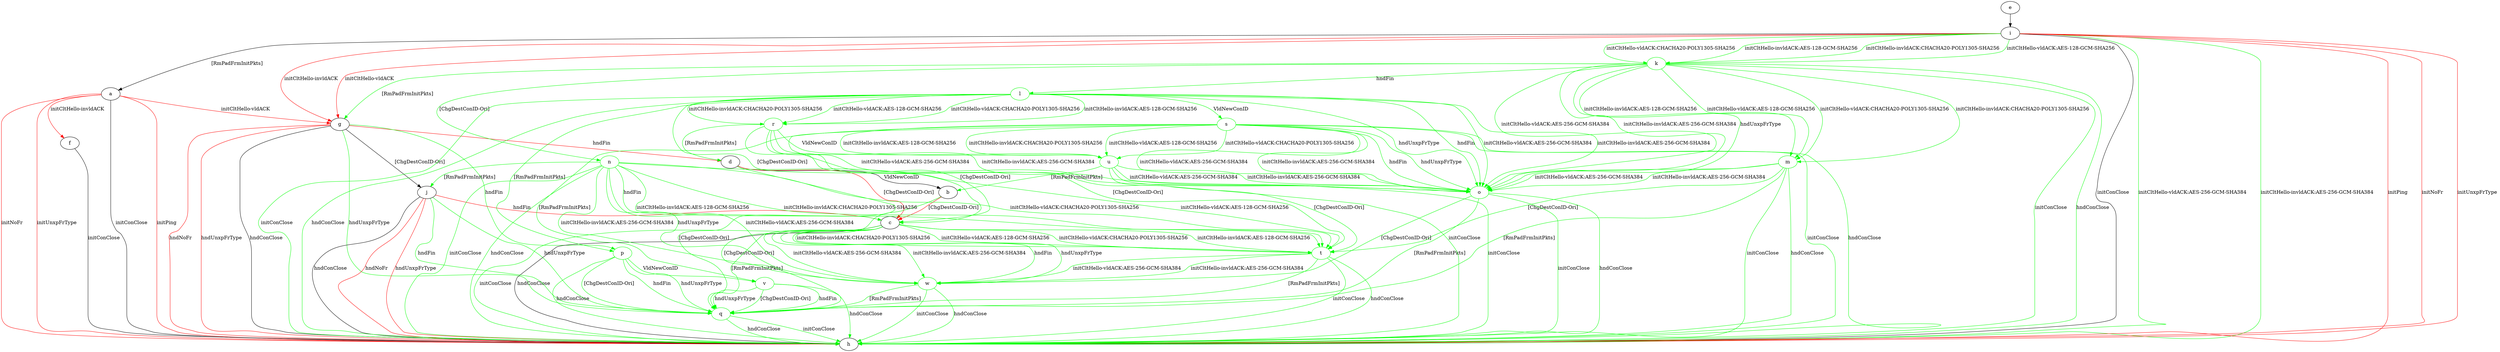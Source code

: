 digraph "" {
	a -> f	[key=0,
		color=red,
		label="initCltHello-invldACK "];
	a -> g	[key=0,
		color=red,
		label="initCltHello-vldACK "];
	a -> h	[key=0,
		label="initConClose "];
	a -> h	[key=1,
		color=red,
		label="initPing "];
	a -> h	[key=2,
		color=red,
		label="initNoFr "];
	a -> h	[key=3,
		color=red,
		label="initUnxpFrType "];
	b -> c	[key=0,
		color=red,
		label="[ChgDestConID-Ori] "];
	q	[color=green];
	b -> q	[key=0,
		color=green,
		label="[ChgDestConID-Ori] "];
	c -> h	[key=0,
		label="hndConClose "];
	c -> h	[key=1,
		color=green,
		label="initConClose "];
	c -> q	[key=0,
		color=green,
		label="[RmPadFrmInitPkts] "];
	t	[color=green];
	c -> t	[key=0,
		color=green,
		label="initCltHello-vldACK:AES-128-GCM-SHA256 "];
	c -> t	[key=1,
		color=green,
		label="initCltHello-vldACK:CHACHA20-POLY1305-SHA256 "];
	c -> t	[key=2,
		color=green,
		label="initCltHello-invldACK:AES-128-GCM-SHA256 "];
	c -> t	[key=3,
		color=green,
		label="initCltHello-invldACK:CHACHA20-POLY1305-SHA256 "];
	w	[color=green];
	c -> w	[key=0,
		color=green,
		label="initCltHello-vldACK:AES-256-GCM-SHA384 "];
	c -> w	[key=1,
		color=green,
		label="initCltHello-invldACK:AES-256-GCM-SHA384 "];
	c -> w	[key=2,
		color=green,
		label="hndFin "];
	c -> w	[key=3,
		color=green,
		label="hndUnxpFrType "];
	d -> b	[key=0,
		label="VldNewConID "];
	d -> c	[key=0,
		color=red,
		label="[ChgDestConID-Ori] "];
	d -> q	[key=0,
		color=green,
		label="[ChgDestConID-Ori] "];
	e -> i	[key=0];
	f -> h	[key=0,
		label="initConClose "];
	g -> d	[key=0,
		color=red,
		label="hndFin "];
	g -> h	[key=0,
		label="hndConClose "];
	g -> h	[key=1,
		color=red,
		label="hndNoFr "];
	g -> h	[key=2,
		color=red,
		label="hndUnxpFrType "];
	g -> j	[key=0,
		label="[ChgDestConID-Ori] "];
	p	[color=green];
	g -> p	[key=0,
		color=green,
		label="hndFin "];
	g -> q	[key=0,
		color=green,
		label="hndUnxpFrType "];
	i -> a	[key=0,
		label="[RmPadFrmInitPkts] "];
	i -> g	[key=0,
		color=red,
		label="initCltHello-vldACK "];
	i -> g	[key=1,
		color=red,
		label="initCltHello-invldACK "];
	i -> h	[key=0,
		label="initConClose "];
	i -> h	[key=1,
		color=green,
		label="initCltHello-vldACK:AES-256-GCM-SHA384 "];
	i -> h	[key=2,
		color=green,
		label="initCltHello-invldACK:AES-256-GCM-SHA384 "];
	i -> h	[key=3,
		color=red,
		label="initPing "];
	i -> h	[key=4,
		color=red,
		label="initNoFr "];
	i -> h	[key=5,
		color=red,
		label="initUnxpFrType "];
	k	[color=green];
	i -> k	[key=0,
		color=green,
		label="initCltHello-vldACK:AES-128-GCM-SHA256 "];
	i -> k	[key=1,
		color=green,
		label="initCltHello-vldACK:CHACHA20-POLY1305-SHA256 "];
	i -> k	[key=2,
		color=green,
		label="initCltHello-invldACK:AES-128-GCM-SHA256 "];
	i -> k	[key=3,
		color=green,
		label="initCltHello-invldACK:CHACHA20-POLY1305-SHA256 "];
	j -> c	[key=0,
		color=red,
		label="hndFin "];
	j -> h	[key=0,
		label="hndConClose "];
	j -> h	[key=1,
		color=red,
		label="hndNoFr "];
	j -> h	[key=2,
		color=red,
		label="hndUnxpFrType "];
	j -> q	[key=0,
		color=green,
		label="hndFin "];
	j -> q	[key=1,
		color=green,
		label="hndUnxpFrType "];
	k -> g	[key=0,
		color=green,
		label="[RmPadFrmInitPkts] "];
	k -> h	[key=0,
		color=green,
		label="initConClose "];
	k -> h	[key=1,
		color=green,
		label="hndConClose "];
	l	[color=green];
	k -> l	[key=0,
		color=green,
		label="hndFin "];
	m	[color=green];
	k -> m	[key=0,
		color=green,
		label="initCltHello-vldACK:AES-128-GCM-SHA256 "];
	k -> m	[key=1,
		color=green,
		label="initCltHello-vldACK:CHACHA20-POLY1305-SHA256 "];
	k -> m	[key=2,
		color=green,
		label="initCltHello-invldACK:AES-128-GCM-SHA256 "];
	k -> m	[key=3,
		color=green,
		label="initCltHello-invldACK:CHACHA20-POLY1305-SHA256 "];
	n	[color=green];
	k -> n	[key=0,
		color=green,
		label="[ChgDestConID-Ori] "];
	o	[color=green];
	k -> o	[key=0,
		color=green,
		label="initCltHello-vldACK:AES-256-GCM-SHA384 "];
	k -> o	[key=1,
		color=green,
		label="initCltHello-invldACK:AES-256-GCM-SHA384 "];
	k -> o	[key=2,
		color=green,
		label="hndUnxpFrType "];
	l -> c	[key=0,
		color=green,
		label="[ChgDestConID-Ori] "];
	l -> h	[key=0,
		color=green,
		label="initConClose "];
	l -> h	[key=1,
		color=green,
		label="hndConClose "];
	l -> o	[key=0,
		color=green,
		label="initCltHello-vldACK:AES-256-GCM-SHA384 "];
	l -> o	[key=1,
		color=green,
		label="initCltHello-invldACK:AES-256-GCM-SHA384 "];
	l -> o	[key=2,
		color=green,
		label="hndFin "];
	l -> o	[key=3,
		color=green,
		label="hndUnxpFrType "];
	l -> p	[key=0,
		color=green,
		label="[RmPadFrmInitPkts] "];
	r	[color=green];
	l -> r	[key=0,
		color=green,
		label="initCltHello-vldACK:AES-128-GCM-SHA256 "];
	l -> r	[key=1,
		color=green,
		label="initCltHello-vldACK:CHACHA20-POLY1305-SHA256 "];
	l -> r	[key=2,
		color=green,
		label="initCltHello-invldACK:AES-128-GCM-SHA256 "];
	l -> r	[key=3,
		color=green,
		label="initCltHello-invldACK:CHACHA20-POLY1305-SHA256 "];
	s	[color=green];
	l -> s	[key=0,
		color=green,
		label="VldNewConID "];
	m -> h	[key=0,
		color=green,
		label="initConClose "];
	m -> h	[key=1,
		color=green,
		label="hndConClose "];
	m -> o	[key=0,
		color=green,
		label="initCltHello-vldACK:AES-256-GCM-SHA384 "];
	m -> o	[key=1,
		color=green,
		label="initCltHello-invldACK:AES-256-GCM-SHA384 "];
	m -> q	[key=0,
		color=green,
		label="[RmPadFrmInitPkts] "];
	m -> t	[key=0,
		color=green,
		label="[ChgDestConID-Ori] "];
	n -> c	[key=0,
		color=green,
		label="hndFin "];
	n -> h	[key=0,
		color=green,
		label="initConClose "];
	n -> h	[key=1,
		color=green,
		label="hndConClose "];
	n -> j	[key=0,
		color=green,
		label="[RmPadFrmInitPkts] "];
	n -> t	[key=0,
		color=green,
		label="initCltHello-vldACK:AES-128-GCM-SHA256 "];
	n -> t	[key=1,
		color=green,
		label="initCltHello-vldACK:CHACHA20-POLY1305-SHA256 "];
	n -> t	[key=2,
		color=green,
		label="initCltHello-invldACK:AES-128-GCM-SHA256 "];
	n -> t	[key=3,
		color=green,
		label="initCltHello-invldACK:CHACHA20-POLY1305-SHA256 "];
	n -> w	[key=0,
		color=green,
		label="initCltHello-vldACK:AES-256-GCM-SHA384 "];
	n -> w	[key=1,
		color=green,
		label="initCltHello-invldACK:AES-256-GCM-SHA384 "];
	n -> w	[key=2,
		color=green,
		label="hndUnxpFrType "];
	o -> h	[key=0,
		color=green,
		label="initConClose "];
	o -> h	[key=1,
		color=green,
		label="hndConClose "];
	o -> q	[key=0,
		color=green,
		label="[RmPadFrmInitPkts] "];
	o -> w	[key=0,
		color=green,
		label="[ChgDestConID-Ori] "];
	p -> h	[key=0,
		color=green,
		label="hndConClose "];
	p -> q	[key=0,
		color=green,
		label="hndFin "];
	p -> q	[key=1,
		color=green,
		label="hndUnxpFrType "];
	p -> q	[key=2,
		color=green,
		label="[ChgDestConID-Ori] "];
	v	[color=green];
	p -> v	[key=0,
		color=green,
		label="VldNewConID "];
	q -> h	[key=0,
		color=green,
		label="initConClose "];
	q -> h	[key=1,
		color=green,
		label="hndConClose "];
	r -> d	[key=0,
		color=green,
		label="[RmPadFrmInitPkts] "];
	r -> h	[key=0,
		color=green,
		label="initConClose "];
	r -> o	[key=0,
		color=green,
		label="initCltHello-vldACK:AES-256-GCM-SHA384 "];
	r -> o	[key=1,
		color=green,
		label="initCltHello-invldACK:AES-256-GCM-SHA384 "];
	r -> t	[key=0,
		color=green,
		label="[ChgDestConID-Ori] "];
	u	[color=green];
	r -> u	[key=0,
		color=green,
		label="VldNewConID "];
	s -> c	[key=0,
		color=green,
		label="[ChgDestConID-Ori] "];
	s -> h	[key=0,
		color=green,
		label="initConClose "];
	s -> h	[key=1,
		color=green,
		label="hndConClose "];
	s -> o	[key=0,
		color=green,
		label="initCltHello-vldACK:AES-256-GCM-SHA384 "];
	s -> o	[key=1,
		color=green,
		label="initCltHello-invldACK:AES-256-GCM-SHA384 "];
	s -> o	[key=2,
		color=green,
		label="hndFin "];
	s -> o	[key=3,
		color=green,
		label="hndUnxpFrType "];
	s -> u	[key=0,
		color=green,
		label="initCltHello-vldACK:AES-128-GCM-SHA256 "];
	s -> u	[key=1,
		color=green,
		label="initCltHello-vldACK:CHACHA20-POLY1305-SHA256 "];
	s -> u	[key=2,
		color=green,
		label="initCltHello-invldACK:AES-128-GCM-SHA256 "];
	s -> u	[key=3,
		color=green,
		label="initCltHello-invldACK:CHACHA20-POLY1305-SHA256 "];
	s -> v	[key=0,
		color=green,
		label="[RmPadFrmInitPkts] "];
	t -> h	[key=0,
		color=green,
		label="initConClose "];
	t -> h	[key=1,
		color=green,
		label="hndConClose "];
	t -> q	[key=0,
		color=green,
		label="[RmPadFrmInitPkts] "];
	t -> w	[key=0,
		color=green,
		label="initCltHello-vldACK:AES-256-GCM-SHA384 "];
	t -> w	[key=1,
		color=green,
		label="initCltHello-invldACK:AES-256-GCM-SHA384 "];
	u -> b	[key=0,
		color=green,
		label="[RmPadFrmInitPkts] "];
	u -> h	[key=0,
		color=green,
		label="initConClose "];
	u -> o	[key=0,
		color=green,
		label="initCltHello-vldACK:AES-256-GCM-SHA384 "];
	u -> o	[key=1,
		color=green,
		label="initCltHello-invldACK:AES-256-GCM-SHA384 "];
	u -> t	[key=0,
		color=green,
		label="[ChgDestConID-Ori] "];
	v -> h	[key=0,
		color=green,
		label="hndConClose "];
	v -> q	[key=0,
		color=green,
		label="hndFin "];
	v -> q	[key=1,
		color=green,
		label="hndUnxpFrType "];
	v -> q	[key=2,
		color=green,
		label="[ChgDestConID-Ori] "];
	w -> h	[key=0,
		color=green,
		label="initConClose "];
	w -> h	[key=1,
		color=green,
		label="hndConClose "];
	w -> q	[key=0,
		color=green,
		label="[RmPadFrmInitPkts] "];
}
